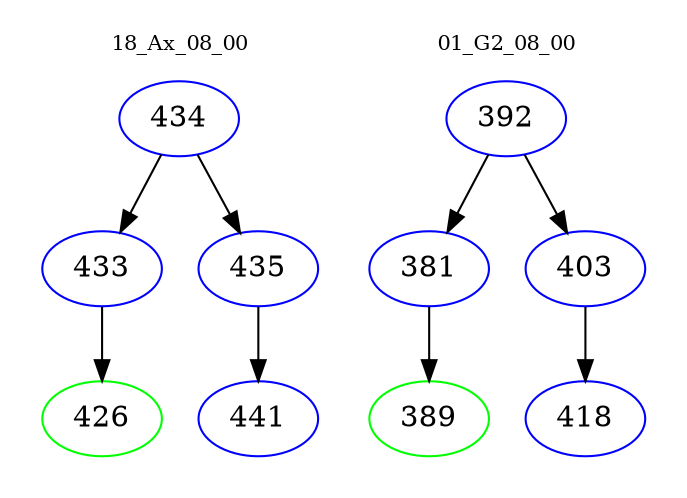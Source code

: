 digraph{
subgraph cluster_0 {
color = white
label = "18_Ax_08_00";
fontsize=10;
T0_434 [label="434", color="blue"]
T0_434 -> T0_433 [color="black"]
T0_433 [label="433", color="blue"]
T0_433 -> T0_426 [color="black"]
T0_426 [label="426", color="green"]
T0_434 -> T0_435 [color="black"]
T0_435 [label="435", color="blue"]
T0_435 -> T0_441 [color="black"]
T0_441 [label="441", color="blue"]
}
subgraph cluster_1 {
color = white
label = "01_G2_08_00";
fontsize=10;
T1_392 [label="392", color="blue"]
T1_392 -> T1_381 [color="black"]
T1_381 [label="381", color="blue"]
T1_381 -> T1_389 [color="black"]
T1_389 [label="389", color="green"]
T1_392 -> T1_403 [color="black"]
T1_403 [label="403", color="blue"]
T1_403 -> T1_418 [color="black"]
T1_418 [label="418", color="blue"]
}
}
